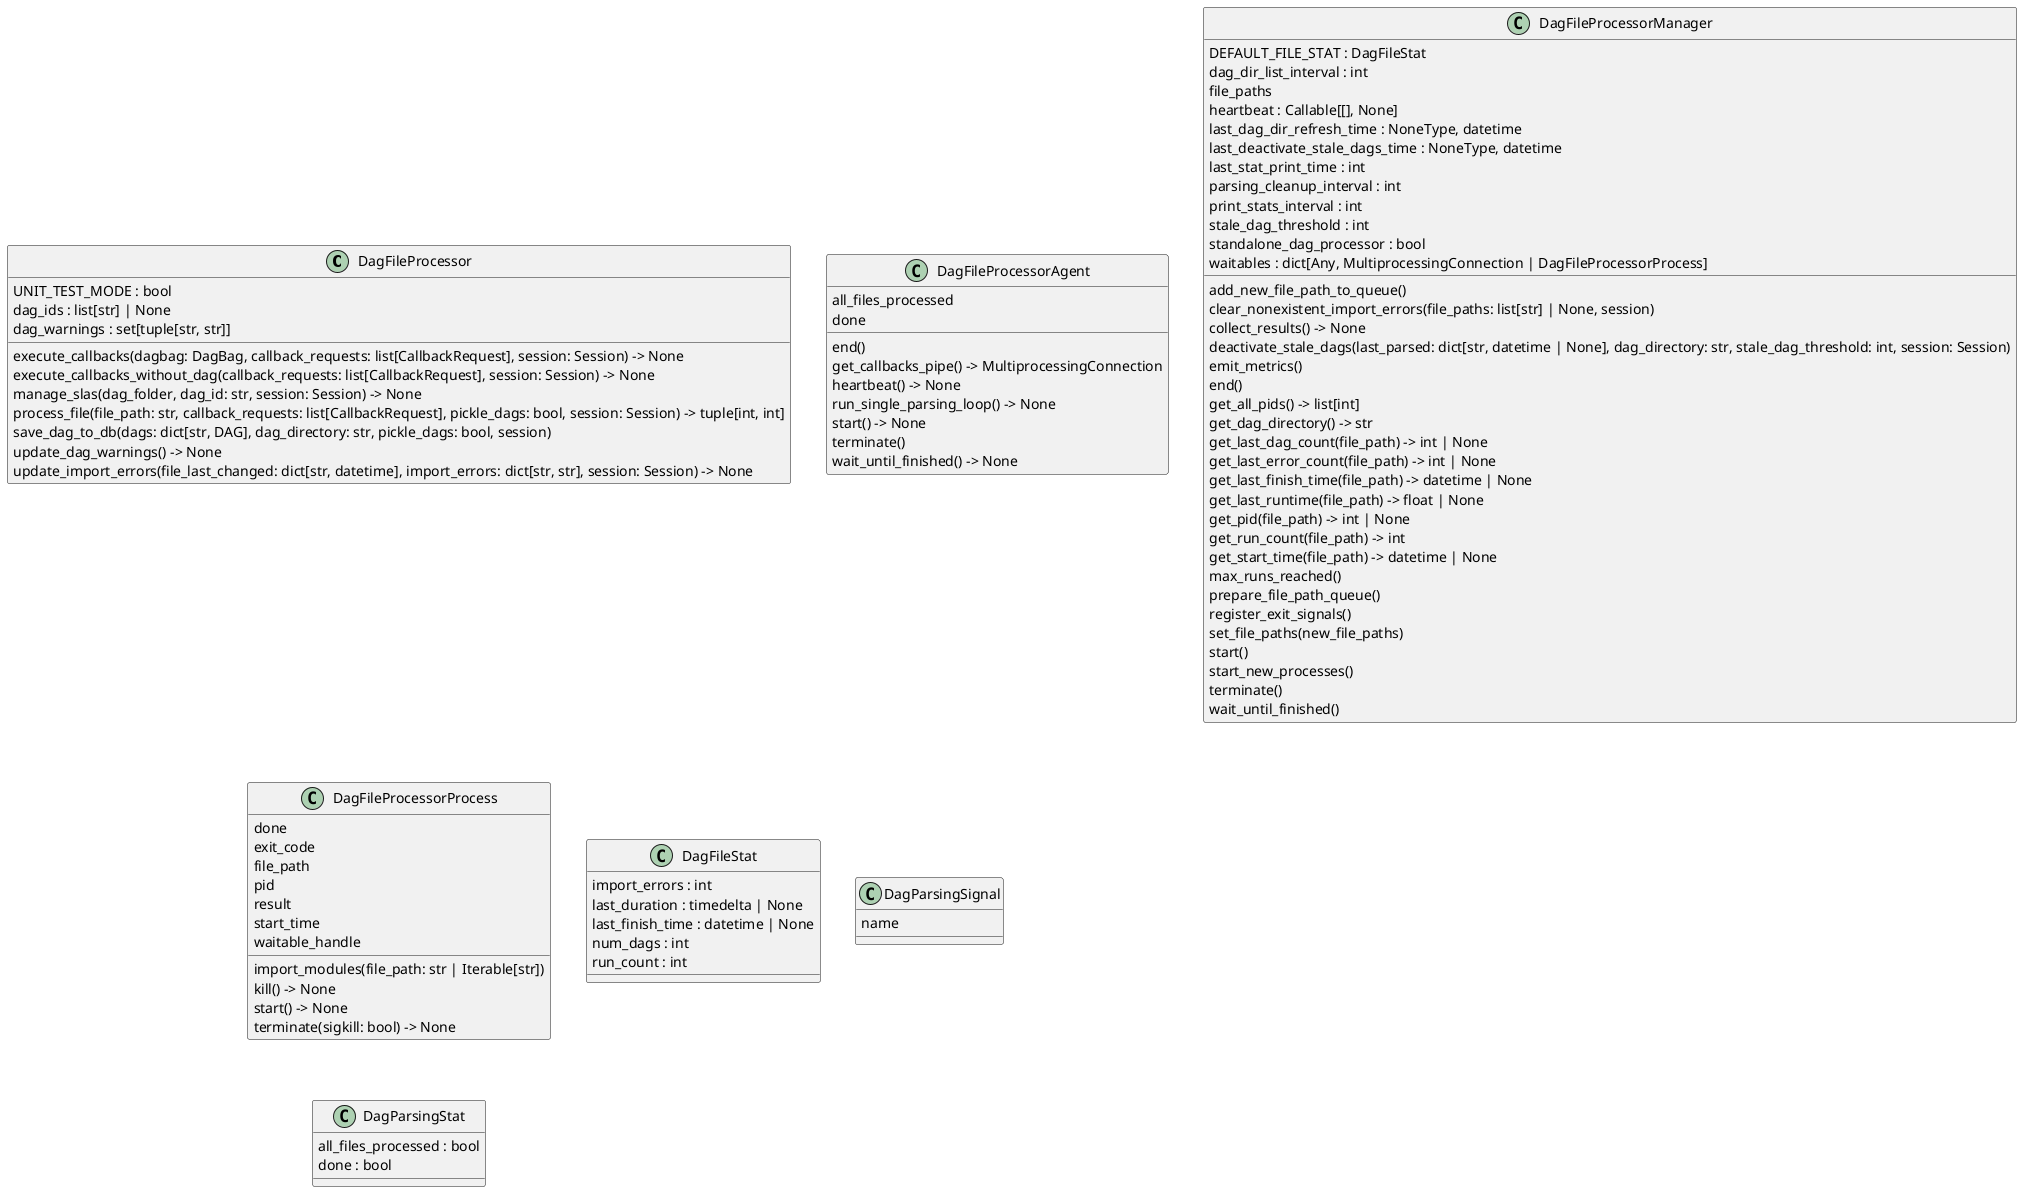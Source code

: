 @startuml classes
set namespaceSeparator none
class "DagFileProcessor" as airflow.dag_processing.processor.DagFileProcessor {
  UNIT_TEST_MODE : bool
  dag_ids : list[str] | None
  dag_warnings : set[tuple[str, str]]
  execute_callbacks(dagbag: DagBag, callback_requests: list[CallbackRequest], session: Session) -> None
  execute_callbacks_without_dag(callback_requests: list[CallbackRequest], session: Session) -> None
  manage_slas(dag_folder, dag_id: str, session: Session) -> None
  process_file(file_path: str, callback_requests: list[CallbackRequest], pickle_dags: bool, session: Session) -> tuple[int, int]
  save_dag_to_db(dags: dict[str, DAG], dag_directory: str, pickle_dags: bool, session)
  update_dag_warnings() -> None
  update_import_errors(file_last_changed: dict[str, datetime], import_errors: dict[str, str], session: Session) -> None
}
class "DagFileProcessorAgent" as airflow.dag_processing.manager.DagFileProcessorAgent {
  all_files_processed
  done
  end()
  get_callbacks_pipe() -> MultiprocessingConnection
  heartbeat() -> None
  run_single_parsing_loop() -> None
  start() -> None
  terminate()
  wait_until_finished() -> None
}
class "DagFileProcessorManager" as airflow.dag_processing.manager.DagFileProcessorManager {
  DEFAULT_FILE_STAT : DagFileStat
  dag_dir_list_interval : int
  file_paths
  heartbeat : Callable[[], None]
  last_dag_dir_refresh_time : NoneType, datetime
  last_deactivate_stale_dags_time : NoneType, datetime
  last_stat_print_time : int
  parsing_cleanup_interval : int
  print_stats_interval : int
  stale_dag_threshold : int
  standalone_dag_processor : bool
  waitables : dict[Any, MultiprocessingConnection | DagFileProcessorProcess]
  add_new_file_path_to_queue()
  clear_nonexistent_import_errors(file_paths: list[str] | None, session)
  collect_results() -> None
  deactivate_stale_dags(last_parsed: dict[str, datetime | None], dag_directory: str, stale_dag_threshold: int, session: Session)
  emit_metrics()
  end()
  get_all_pids() -> list[int]
  get_dag_directory() -> str
  get_last_dag_count(file_path) -> int | None
  get_last_error_count(file_path) -> int | None
  get_last_finish_time(file_path) -> datetime | None
  get_last_runtime(file_path) -> float | None
  get_pid(file_path) -> int | None
  get_run_count(file_path) -> int
  get_start_time(file_path) -> datetime | None
  max_runs_reached()
  prepare_file_path_queue()
  register_exit_signals()
  set_file_paths(new_file_paths)
  start()
  start_new_processes()
  terminate()
  wait_until_finished()
}
class "DagFileProcessorProcess" as airflow.dag_processing.processor.DagFileProcessorProcess {
  done
  exit_code
  file_path
  pid
  result
  start_time
  waitable_handle
  import_modules(file_path: str | Iterable[str])
  kill() -> None
  start() -> None
  terminate(sigkill: bool) -> None
}
class "DagFileStat" as airflow.dag_processing.manager.DagFileStat {
  import_errors : int
  last_duration : timedelta | None
  last_finish_time : datetime | None
  num_dags : int
  run_count : int
}
class "DagParsingSignal" as airflow.dag_processing.manager.DagParsingSignal {
  name
}
class "DagParsingStat" as airflow.dag_processing.manager.DagParsingStat {
  all_files_processed : bool
  done : bool
}
@enduml
